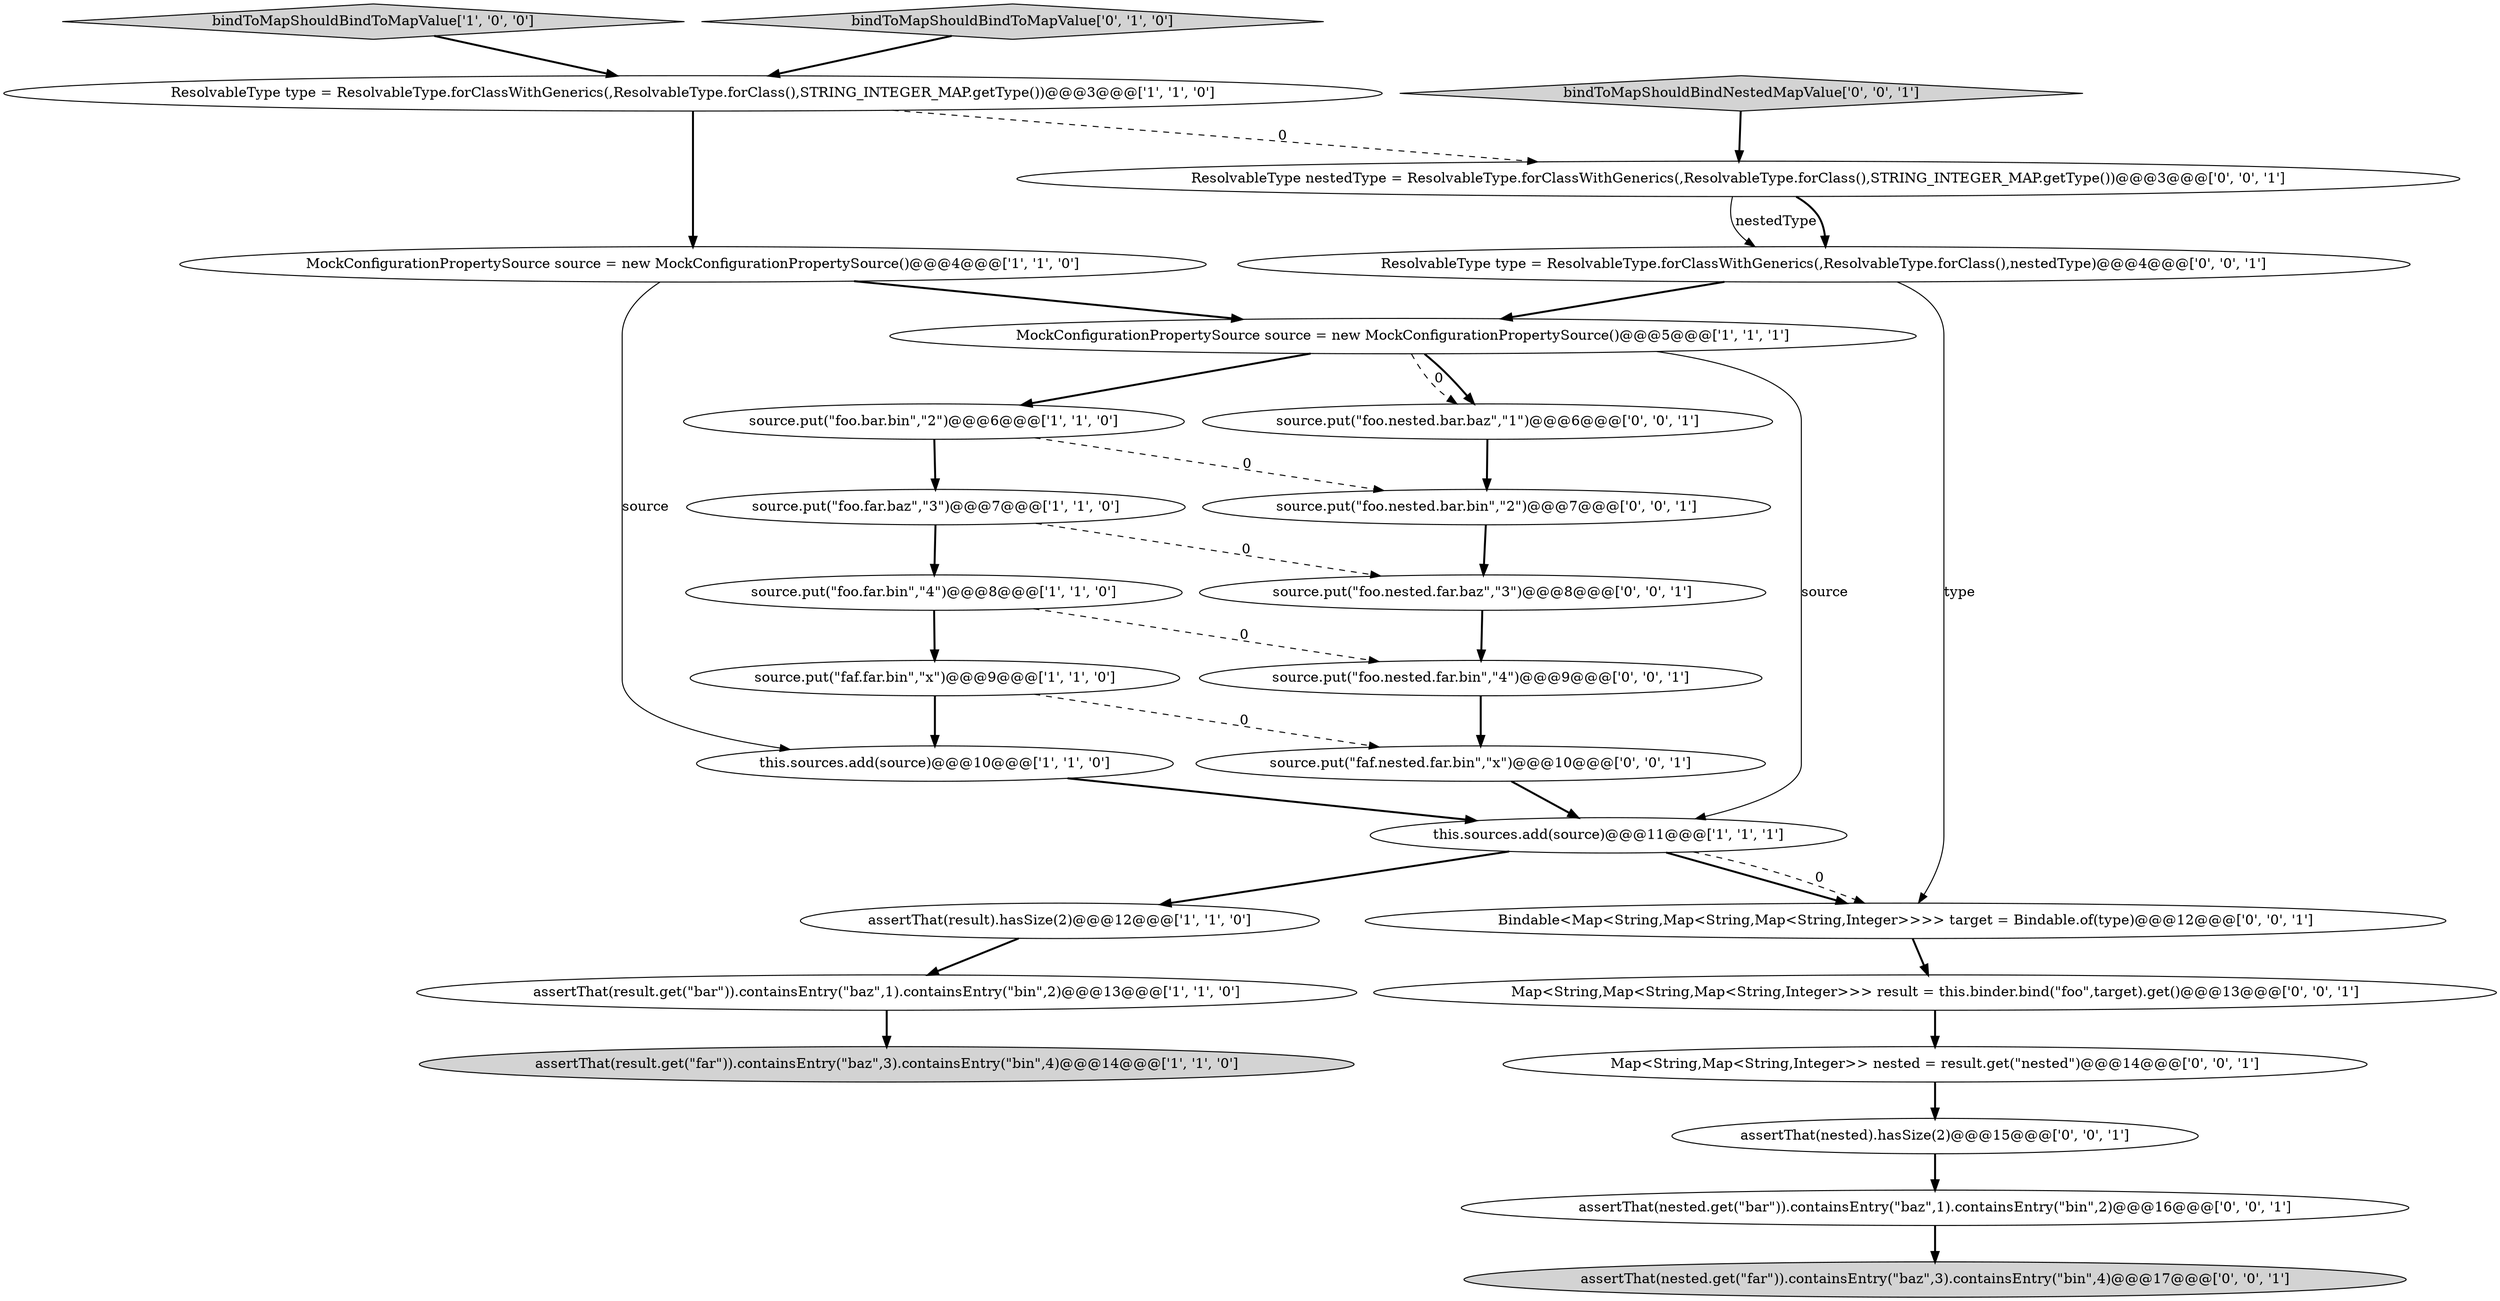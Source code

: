 digraph {
12 [style = filled, label = "bindToMapShouldBindToMapValue['1', '0', '0']", fillcolor = lightgray, shape = diamond image = "AAA0AAABBB1BBB"];
23 [style = filled, label = "ResolvableType nestedType = ResolvableType.forClassWithGenerics(,ResolvableType.forClass(),STRING_INTEGER_MAP.getType())@@@3@@@['0', '0', '1']", fillcolor = white, shape = ellipse image = "AAA0AAABBB3BBB"];
24 [style = filled, label = "source.put(\"foo.nested.far.bin\",\"4\")@@@9@@@['0', '0', '1']", fillcolor = white, shape = ellipse image = "AAA0AAABBB3BBB"];
13 [style = filled, label = "bindToMapShouldBindToMapValue['0', '1', '0']", fillcolor = lightgray, shape = diamond image = "AAA0AAABBB2BBB"];
11 [style = filled, label = "ResolvableType type = ResolvableType.forClassWithGenerics(,ResolvableType.forClass(),STRING_INTEGER_MAP.getType())@@@3@@@['1', '1', '0']", fillcolor = white, shape = ellipse image = "AAA0AAABBB1BBB"];
6 [style = filled, label = "source.put(\"foo.bar.bin\",\"2\")@@@6@@@['1', '1', '0']", fillcolor = white, shape = ellipse image = "AAA0AAABBB1BBB"];
2 [style = filled, label = "assertThat(result.get(\"far\")).containsEntry(\"baz\",3).containsEntry(\"bin\",4)@@@14@@@['1', '1', '0']", fillcolor = lightgray, shape = ellipse image = "AAA0AAABBB1BBB"];
20 [style = filled, label = "Bindable<Map<String,Map<String,Map<String,Integer>>>> target = Bindable.of(type)@@@12@@@['0', '0', '1']", fillcolor = white, shape = ellipse image = "AAA0AAABBB3BBB"];
5 [style = filled, label = "assertThat(result).hasSize(2)@@@12@@@['1', '1', '0']", fillcolor = white, shape = ellipse image = "AAA0AAABBB1BBB"];
10 [style = filled, label = "source.put(\"foo.far.bin\",\"4\")@@@8@@@['1', '1', '0']", fillcolor = white, shape = ellipse image = "AAA0AAABBB1BBB"];
8 [style = filled, label = "assertThat(result.get(\"bar\")).containsEntry(\"baz\",1).containsEntry(\"bin\",2)@@@13@@@['1', '1', '0']", fillcolor = white, shape = ellipse image = "AAA0AAABBB1BBB"];
19 [style = filled, label = "source.put(\"foo.nested.bar.baz\",\"1\")@@@6@@@['0', '0', '1']", fillcolor = white, shape = ellipse image = "AAA0AAABBB3BBB"];
25 [style = filled, label = "source.put(\"faf.nested.far.bin\",\"x\")@@@10@@@['0', '0', '1']", fillcolor = white, shape = ellipse image = "AAA0AAABBB3BBB"];
14 [style = filled, label = "bindToMapShouldBindNestedMapValue['0', '0', '1']", fillcolor = lightgray, shape = diamond image = "AAA0AAABBB3BBB"];
27 [style = filled, label = "Map<String,Map<String,Integer>> nested = result.get(\"nested\")@@@14@@@['0', '0', '1']", fillcolor = white, shape = ellipse image = "AAA0AAABBB3BBB"];
1 [style = filled, label = "this.sources.add(source)@@@11@@@['1', '1', '1']", fillcolor = white, shape = ellipse image = "AAA0AAABBB1BBB"];
4 [style = filled, label = "source.put(\"faf.far.bin\",\"x\")@@@9@@@['1', '1', '0']", fillcolor = white, shape = ellipse image = "AAA0AAABBB1BBB"];
7 [style = filled, label = "this.sources.add(source)@@@10@@@['1', '1', '0']", fillcolor = white, shape = ellipse image = "AAA0AAABBB1BBB"];
0 [style = filled, label = "MockConfigurationPropertySource source = new MockConfigurationPropertySource()@@@4@@@['1', '1', '0']", fillcolor = white, shape = ellipse image = "AAA0AAABBB1BBB"];
17 [style = filled, label = "Map<String,Map<String,Map<String,Integer>>> result = this.binder.bind(\"foo\",target).get()@@@13@@@['0', '0', '1']", fillcolor = white, shape = ellipse image = "AAA0AAABBB3BBB"];
18 [style = filled, label = "assertThat(nested.get(\"far\")).containsEntry(\"baz\",3).containsEntry(\"bin\",4)@@@17@@@['0', '0', '1']", fillcolor = lightgray, shape = ellipse image = "AAA0AAABBB3BBB"];
26 [style = filled, label = "assertThat(nested).hasSize(2)@@@15@@@['0', '0', '1']", fillcolor = white, shape = ellipse image = "AAA0AAABBB3BBB"];
22 [style = filled, label = "source.put(\"foo.nested.bar.bin\",\"2\")@@@7@@@['0', '0', '1']", fillcolor = white, shape = ellipse image = "AAA0AAABBB3BBB"];
16 [style = filled, label = "assertThat(nested.get(\"bar\")).containsEntry(\"baz\",1).containsEntry(\"bin\",2)@@@16@@@['0', '0', '1']", fillcolor = white, shape = ellipse image = "AAA0AAABBB3BBB"];
3 [style = filled, label = "source.put(\"foo.far.baz\",\"3\")@@@7@@@['1', '1', '0']", fillcolor = white, shape = ellipse image = "AAA0AAABBB1BBB"];
9 [style = filled, label = "MockConfigurationPropertySource source = new MockConfigurationPropertySource()@@@5@@@['1', '1', '1']", fillcolor = white, shape = ellipse image = "AAA0AAABBB1BBB"];
21 [style = filled, label = "ResolvableType type = ResolvableType.forClassWithGenerics(,ResolvableType.forClass(),nestedType)@@@4@@@['0', '0', '1']", fillcolor = white, shape = ellipse image = "AAA0AAABBB3BBB"];
15 [style = filled, label = "source.put(\"foo.nested.far.baz\",\"3\")@@@8@@@['0', '0', '1']", fillcolor = white, shape = ellipse image = "AAA0AAABBB3BBB"];
1->5 [style = bold, label=""];
6->3 [style = bold, label=""];
5->8 [style = bold, label=""];
0->9 [style = bold, label=""];
25->1 [style = bold, label=""];
7->1 [style = bold, label=""];
22->15 [style = bold, label=""];
20->17 [style = bold, label=""];
16->18 [style = bold, label=""];
0->7 [style = solid, label="source"];
12->11 [style = bold, label=""];
23->21 [style = solid, label="nestedType"];
1->20 [style = bold, label=""];
11->23 [style = dashed, label="0"];
13->11 [style = bold, label=""];
6->22 [style = dashed, label="0"];
4->7 [style = bold, label=""];
9->6 [style = bold, label=""];
1->20 [style = dashed, label="0"];
9->19 [style = dashed, label="0"];
4->25 [style = dashed, label="0"];
3->10 [style = bold, label=""];
26->16 [style = bold, label=""];
11->0 [style = bold, label=""];
21->9 [style = bold, label=""];
14->23 [style = bold, label=""];
8->2 [style = bold, label=""];
23->21 [style = bold, label=""];
9->1 [style = solid, label="source"];
24->25 [style = bold, label=""];
15->24 [style = bold, label=""];
10->4 [style = bold, label=""];
9->19 [style = bold, label=""];
3->15 [style = dashed, label="0"];
21->20 [style = solid, label="type"];
17->27 [style = bold, label=""];
19->22 [style = bold, label=""];
10->24 [style = dashed, label="0"];
27->26 [style = bold, label=""];
}
